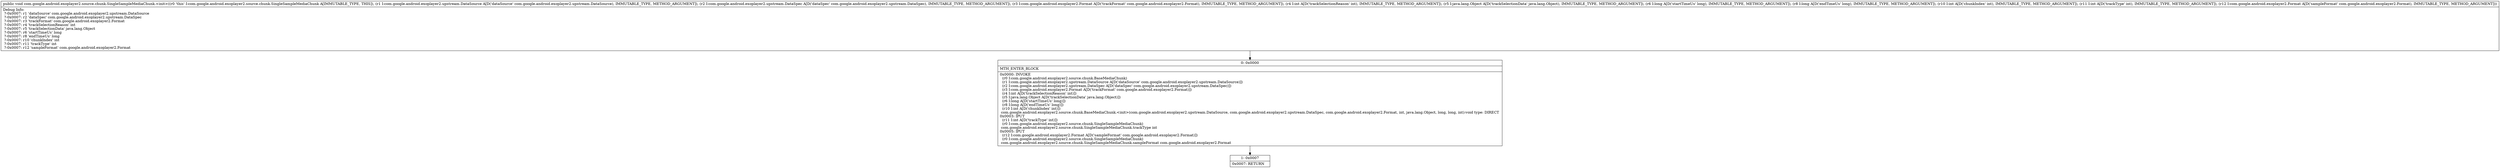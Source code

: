 digraph "CFG forcom.google.android.exoplayer2.source.chunk.SingleSampleMediaChunk.\<init\>(Lcom\/google\/android\/exoplayer2\/upstream\/DataSource;Lcom\/google\/android\/exoplayer2\/upstream\/DataSpec;Lcom\/google\/android\/exoplayer2\/Format;ILjava\/lang\/Object;JJIILcom\/google\/android\/exoplayer2\/Format;)V" {
Node_0 [shape=record,label="{0\:\ 0x0000|MTH_ENTER_BLOCK\l|0x0000: INVOKE  \l  (r0 I:com.google.android.exoplayer2.source.chunk.BaseMediaChunk)\l  (r1 I:com.google.android.exoplayer2.upstream.DataSource A[D('dataSource' com.google.android.exoplayer2.upstream.DataSource)])\l  (r2 I:com.google.android.exoplayer2.upstream.DataSpec A[D('dataSpec' com.google.android.exoplayer2.upstream.DataSpec)])\l  (r3 I:com.google.android.exoplayer2.Format A[D('trackFormat' com.google.android.exoplayer2.Format)])\l  (r4 I:int A[D('trackSelectionReason' int)])\l  (r5 I:java.lang.Object A[D('trackSelectionData' java.lang.Object)])\l  (r6 I:long A[D('startTimeUs' long)])\l  (r8 I:long A[D('endTimeUs' long)])\l  (r10 I:int A[D('chunkIndex' int)])\l com.google.android.exoplayer2.source.chunk.BaseMediaChunk.\<init\>(com.google.android.exoplayer2.upstream.DataSource, com.google.android.exoplayer2.upstream.DataSpec, com.google.android.exoplayer2.Format, int, java.lang.Object, long, long, int):void type: DIRECT \l0x0003: IPUT  \l  (r11 I:int A[D('trackType' int)])\l  (r0 I:com.google.android.exoplayer2.source.chunk.SingleSampleMediaChunk)\l com.google.android.exoplayer2.source.chunk.SingleSampleMediaChunk.trackType int \l0x0005: IPUT  \l  (r12 I:com.google.android.exoplayer2.Format A[D('sampleFormat' com.google.android.exoplayer2.Format)])\l  (r0 I:com.google.android.exoplayer2.source.chunk.SingleSampleMediaChunk)\l com.google.android.exoplayer2.source.chunk.SingleSampleMediaChunk.sampleFormat com.google.android.exoplayer2.Format \l}"];
Node_1 [shape=record,label="{1\:\ 0x0007|0x0007: RETURN   \l}"];
MethodNode[shape=record,label="{public void com.google.android.exoplayer2.source.chunk.SingleSampleMediaChunk.\<init\>((r0 'this' I:com.google.android.exoplayer2.source.chunk.SingleSampleMediaChunk A[IMMUTABLE_TYPE, THIS]), (r1 I:com.google.android.exoplayer2.upstream.DataSource A[D('dataSource' com.google.android.exoplayer2.upstream.DataSource), IMMUTABLE_TYPE, METHOD_ARGUMENT]), (r2 I:com.google.android.exoplayer2.upstream.DataSpec A[D('dataSpec' com.google.android.exoplayer2.upstream.DataSpec), IMMUTABLE_TYPE, METHOD_ARGUMENT]), (r3 I:com.google.android.exoplayer2.Format A[D('trackFormat' com.google.android.exoplayer2.Format), IMMUTABLE_TYPE, METHOD_ARGUMENT]), (r4 I:int A[D('trackSelectionReason' int), IMMUTABLE_TYPE, METHOD_ARGUMENT]), (r5 I:java.lang.Object A[D('trackSelectionData' java.lang.Object), IMMUTABLE_TYPE, METHOD_ARGUMENT]), (r6 I:long A[D('startTimeUs' long), IMMUTABLE_TYPE, METHOD_ARGUMENT]), (r8 I:long A[D('endTimeUs' long), IMMUTABLE_TYPE, METHOD_ARGUMENT]), (r10 I:int A[D('chunkIndex' int), IMMUTABLE_TYPE, METHOD_ARGUMENT]), (r11 I:int A[D('trackType' int), IMMUTABLE_TYPE, METHOD_ARGUMENT]), (r12 I:com.google.android.exoplayer2.Format A[D('sampleFormat' com.google.android.exoplayer2.Format), IMMUTABLE_TYPE, METHOD_ARGUMENT]))  | Debug Info:\l  ?\-0x0007: r1 'dataSource' com.google.android.exoplayer2.upstream.DataSource\l  ?\-0x0007: r2 'dataSpec' com.google.android.exoplayer2.upstream.DataSpec\l  ?\-0x0007: r3 'trackFormat' com.google.android.exoplayer2.Format\l  ?\-0x0007: r4 'trackSelectionReason' int\l  ?\-0x0007: r5 'trackSelectionData' java.lang.Object\l  ?\-0x0007: r6 'startTimeUs' long\l  ?\-0x0007: r8 'endTimeUs' long\l  ?\-0x0007: r10 'chunkIndex' int\l  ?\-0x0007: r11 'trackType' int\l  ?\-0x0007: r12 'sampleFormat' com.google.android.exoplayer2.Format\l}"];
MethodNode -> Node_0;
Node_0 -> Node_1;
}

